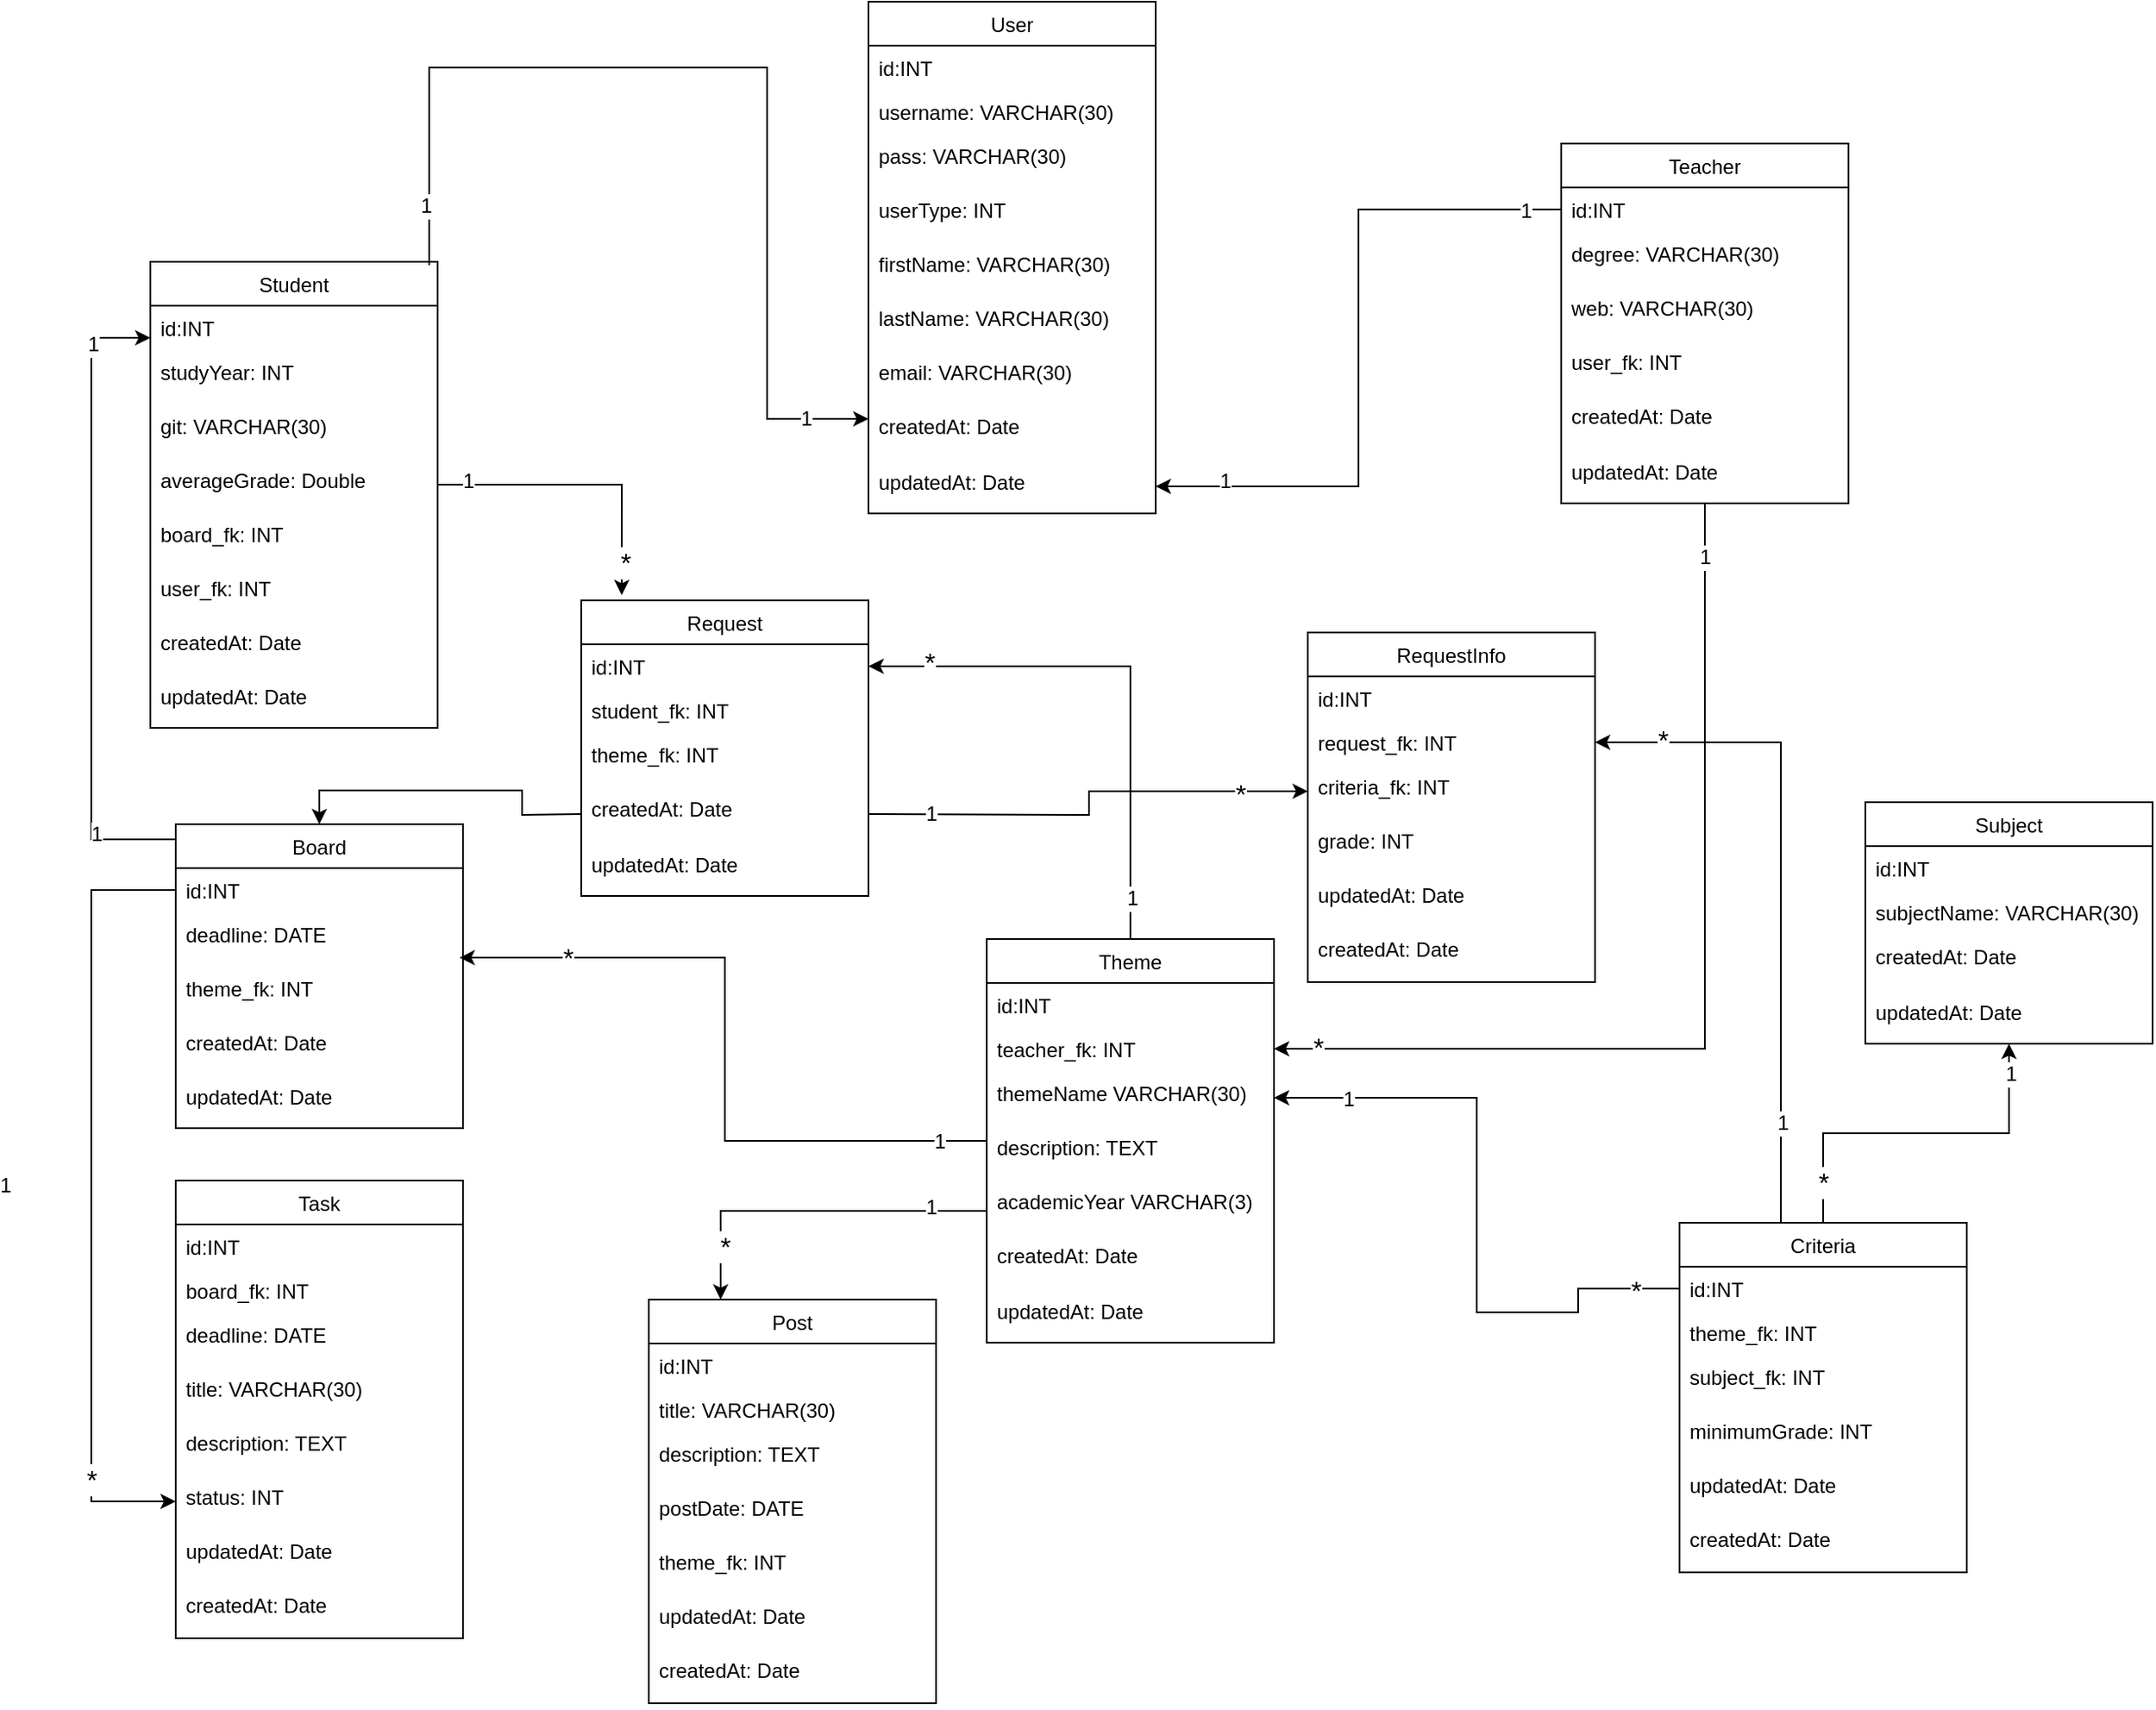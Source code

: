 <mxfile version="10.6.2" type="device"><diagram id="by2kmTSRnmnHN1Hp4D6a" name="Page-1"><mxGraphModel dx="2244" dy="747" grid="1" gridSize="10" guides="1" tooltips="1" connect="1" arrows="1" fold="1" page="1" pageScale="1" pageWidth="850" pageHeight="1100" math="0" shadow="0"><root><mxCell id="0"/><mxCell id="1" parent="0"/><mxCell id="zUO-S9Bj_YVoOjBB20c--1" value="User" style="swimlane;fontStyle=0;childLayout=stackLayout;horizontal=1;startSize=26;fillColor=none;horizontalStack=0;resizeParent=1;resizeParentMax=0;resizeLast=0;collapsible=1;marginBottom=0;" vertex="1" parent="1"><mxGeometry x="480" y="144" width="170" height="303" as="geometry"/></mxCell><mxCell id="zUO-S9Bj_YVoOjBB20c--2" value="id:INT" style="text;strokeColor=none;fillColor=none;align=left;verticalAlign=top;spacingLeft=4;spacingRight=4;overflow=hidden;rotatable=0;points=[[0,0.5],[1,0.5]];portConstraint=eastwest;" vertex="1" parent="zUO-S9Bj_YVoOjBB20c--1"><mxGeometry y="26" width="170" height="26" as="geometry"/></mxCell><mxCell id="zUO-S9Bj_YVoOjBB20c--3" value="username: VARCHAR(30)" style="text;strokeColor=none;fillColor=none;align=left;verticalAlign=top;spacingLeft=4;spacingRight=4;overflow=hidden;rotatable=0;points=[[0,0.5],[1,0.5]];portConstraint=eastwest;" vertex="1" parent="zUO-S9Bj_YVoOjBB20c--1"><mxGeometry y="52" width="170" height="26" as="geometry"/></mxCell><mxCell id="zUO-S9Bj_YVoOjBB20c--9" value="pass: VARCHAR(30)" style="text;strokeColor=none;fillColor=none;align=left;verticalAlign=top;spacingLeft=4;spacingRight=4;overflow=hidden;rotatable=0;points=[[0,0.5],[1,0.5]];portConstraint=eastwest;" vertex="1" parent="zUO-S9Bj_YVoOjBB20c--1"><mxGeometry y="78" width="170" height="32" as="geometry"/></mxCell><mxCell id="zUO-S9Bj_YVoOjBB20c--10" value="userType: INT" style="text;strokeColor=none;fillColor=none;align=left;verticalAlign=top;spacingLeft=4;spacingRight=4;overflow=hidden;rotatable=0;points=[[0,0.5],[1,0.5]];portConstraint=eastwest;" vertex="1" parent="zUO-S9Bj_YVoOjBB20c--1"><mxGeometry y="110" width="170" height="32" as="geometry"/></mxCell><mxCell id="zUO-S9Bj_YVoOjBB20c--11" value="firstName: VARCHAR(30)" style="text;strokeColor=none;fillColor=none;align=left;verticalAlign=top;spacingLeft=4;spacingRight=4;overflow=hidden;rotatable=0;points=[[0,0.5],[1,0.5]];portConstraint=eastwest;" vertex="1" parent="zUO-S9Bj_YVoOjBB20c--1"><mxGeometry y="142" width="170" height="32" as="geometry"/></mxCell><mxCell id="zUO-S9Bj_YVoOjBB20c--12" value="lastName: VARCHAR(30)" style="text;strokeColor=none;fillColor=none;align=left;verticalAlign=top;spacingLeft=4;spacingRight=4;overflow=hidden;rotatable=0;points=[[0,0.5],[1,0.5]];portConstraint=eastwest;" vertex="1" parent="zUO-S9Bj_YVoOjBB20c--1"><mxGeometry y="174" width="170" height="32" as="geometry"/></mxCell><mxCell id="zUO-S9Bj_YVoOjBB20c--13" value="email: VARCHAR(30)" style="text;strokeColor=none;fillColor=none;align=left;verticalAlign=top;spacingLeft=4;spacingRight=4;overflow=hidden;rotatable=0;points=[[0,0.5],[1,0.5]];portConstraint=eastwest;" vertex="1" parent="zUO-S9Bj_YVoOjBB20c--1"><mxGeometry y="206" width="170" height="32" as="geometry"/></mxCell><mxCell id="zUO-S9Bj_YVoOjBB20c--14" value="createdAt: Date" style="text;strokeColor=none;fillColor=none;align=left;verticalAlign=top;spacingLeft=4;spacingRight=4;overflow=hidden;rotatable=0;points=[[0,0.5],[1,0.5]];portConstraint=eastwest;" vertex="1" parent="zUO-S9Bj_YVoOjBB20c--1"><mxGeometry y="238" width="170" height="33" as="geometry"/></mxCell><mxCell id="zUO-S9Bj_YVoOjBB20c--4" value="updatedAt: Date" style="text;strokeColor=none;fillColor=none;align=left;verticalAlign=top;spacingLeft=4;spacingRight=4;overflow=hidden;rotatable=0;points=[[0,0.5],[1,0.5]];portConstraint=eastwest;" vertex="1" parent="zUO-S9Bj_YVoOjBB20c--1"><mxGeometry y="271" width="170" height="32" as="geometry"/></mxCell><mxCell id="zUO-S9Bj_YVoOjBB20c--27" style="edgeStyle=orthogonalEdgeStyle;rounded=0;orthogonalLoop=1;jettySize=auto;html=1;" edge="1" parent="1"><mxGeometry relative="1" as="geometry"><mxPoint x="220" y="300" as="sourcePoint"/><mxPoint x="480" y="391" as="targetPoint"/><Array as="points"><mxPoint x="220" y="183"/><mxPoint x="420" y="183"/><mxPoint x="420" y="391"/></Array></mxGeometry></mxCell><mxCell id="zUO-S9Bj_YVoOjBB20c--28" value="1" style="text;html=1;resizable=0;points=[];align=center;verticalAlign=middle;labelBackgroundColor=#ffffff;" vertex="1" connectable="0" parent="zUO-S9Bj_YVoOjBB20c--27"><mxGeometry x="-0.88" y="2" relative="1" as="geometry"><mxPoint as="offset"/></mxGeometry></mxCell><mxCell id="zUO-S9Bj_YVoOjBB20c--29" value="1" style="text;html=1;resizable=0;points=[];align=center;verticalAlign=middle;labelBackgroundColor=#ffffff;" vertex="1" connectable="0" parent="zUO-S9Bj_YVoOjBB20c--27"><mxGeometry x="0.871" relative="1" as="geometry"><mxPoint as="offset"/></mxGeometry></mxCell><mxCell id="zUO-S9Bj_YVoOjBB20c--17" value="Student" style="swimlane;fontStyle=0;childLayout=stackLayout;horizontal=1;startSize=26;fillColor=none;horizontalStack=0;resizeParent=1;resizeParentMax=0;resizeLast=0;collapsible=1;marginBottom=0;" vertex="1" parent="1"><mxGeometry x="55" y="298" width="170" height="276" as="geometry"/></mxCell><mxCell id="zUO-S9Bj_YVoOjBB20c--18" value="id:INT" style="text;strokeColor=none;fillColor=none;align=left;verticalAlign=top;spacingLeft=4;spacingRight=4;overflow=hidden;rotatable=0;points=[[0,0.5],[1,0.5]];portConstraint=eastwest;" vertex="1" parent="zUO-S9Bj_YVoOjBB20c--17"><mxGeometry y="26" width="170" height="26" as="geometry"/></mxCell><mxCell id="zUO-S9Bj_YVoOjBB20c--21" value="studyYear: INT" style="text;strokeColor=none;fillColor=none;align=left;verticalAlign=top;spacingLeft=4;spacingRight=4;overflow=hidden;rotatable=0;points=[[0,0.5],[1,0.5]];portConstraint=eastwest;" vertex="1" parent="zUO-S9Bj_YVoOjBB20c--17"><mxGeometry y="52" width="170" height="32" as="geometry"/></mxCell><mxCell id="zUO-S9Bj_YVoOjBB20c--22" value="git: VARCHAR(30)" style="text;strokeColor=none;fillColor=none;align=left;verticalAlign=top;spacingLeft=4;spacingRight=4;overflow=hidden;rotatable=0;points=[[0,0.5],[1,0.5]];portConstraint=eastwest;" vertex="1" parent="zUO-S9Bj_YVoOjBB20c--17"><mxGeometry y="84" width="170" height="32" as="geometry"/></mxCell><mxCell id="zUO-S9Bj_YVoOjBB20c--23" value="averageGrade: Double" style="text;strokeColor=none;fillColor=none;align=left;verticalAlign=top;spacingLeft=4;spacingRight=4;overflow=hidden;rotatable=0;points=[[0,0.5],[1,0.5]];portConstraint=eastwest;" vertex="1" parent="zUO-S9Bj_YVoOjBB20c--17"><mxGeometry y="116" width="170" height="32" as="geometry"/></mxCell><mxCell id="zUO-S9Bj_YVoOjBB20c--25" value="board_fk: INT" style="text;strokeColor=none;fillColor=none;align=left;verticalAlign=top;spacingLeft=4;spacingRight=4;overflow=hidden;rotatable=0;points=[[0,0.5],[1,0.5]];portConstraint=eastwest;" vertex="1" parent="zUO-S9Bj_YVoOjBB20c--17"><mxGeometry y="148" width="170" height="32" as="geometry"/></mxCell><mxCell id="zUO-S9Bj_YVoOjBB20c--166" value="user_fk: INT" style="text;strokeColor=none;fillColor=none;align=left;verticalAlign=top;spacingLeft=4;spacingRight=4;overflow=hidden;rotatable=0;points=[[0,0.5],[1,0.5]];portConstraint=eastwest;" vertex="1" parent="zUO-S9Bj_YVoOjBB20c--17"><mxGeometry y="180" width="170" height="32" as="geometry"/></mxCell><mxCell id="zUO-S9Bj_YVoOjBB20c--186" value="createdAt: Date" style="text;strokeColor=none;fillColor=none;align=left;verticalAlign=top;spacingLeft=4;spacingRight=4;overflow=hidden;rotatable=0;points=[[0,0.5],[1,0.5]];portConstraint=eastwest;" vertex="1" parent="zUO-S9Bj_YVoOjBB20c--17"><mxGeometry y="212" width="170" height="32" as="geometry"/></mxCell><mxCell id="zUO-S9Bj_YVoOjBB20c--187" value="updatedAt: Date" style="text;strokeColor=none;fillColor=none;align=left;verticalAlign=top;spacingLeft=4;spacingRight=4;overflow=hidden;rotatable=0;points=[[0,0.5],[1,0.5]];portConstraint=eastwest;" vertex="1" parent="zUO-S9Bj_YVoOjBB20c--17"><mxGeometry y="244" width="170" height="32" as="geometry"/></mxCell><mxCell id="zUO-S9Bj_YVoOjBB20c--52" style="edgeStyle=orthogonalEdgeStyle;rounded=0;orthogonalLoop=1;jettySize=auto;html=1;" edge="1" parent="1" source="zUO-S9Bj_YVoOjBB20c--30" target="zUO-S9Bj_YVoOjBB20c--42"><mxGeometry relative="1" as="geometry"/></mxCell><mxCell id="zUO-S9Bj_YVoOjBB20c--53" value="&lt;font style=&quot;font-size: 16px&quot;&gt;*&lt;/font&gt;" style="text;html=1;resizable=0;points=[];align=center;verticalAlign=middle;labelBackgroundColor=#ffffff;" vertex="1" connectable="0" parent="zUO-S9Bj_YVoOjBB20c--52"><mxGeometry x="0.912" y="-1" relative="1" as="geometry"><mxPoint as="offset"/></mxGeometry></mxCell><mxCell id="zUO-S9Bj_YVoOjBB20c--54" value="1" style="text;html=1;resizable=0;points=[];align=center;verticalAlign=middle;labelBackgroundColor=#ffffff;" vertex="1" connectable="0" parent="zUO-S9Bj_YVoOjBB20c--52"><mxGeometry x="-0.89" relative="1" as="geometry"><mxPoint as="offset"/></mxGeometry></mxCell><mxCell id="zUO-S9Bj_YVoOjBB20c--30" value="Teacher" style="swimlane;fontStyle=0;childLayout=stackLayout;horizontal=1;startSize=26;fillColor=none;horizontalStack=0;resizeParent=1;resizeParentMax=0;resizeLast=0;collapsible=1;marginBottom=0;" vertex="1" parent="1"><mxGeometry x="890" y="228" width="170" height="213" as="geometry"/></mxCell><mxCell id="zUO-S9Bj_YVoOjBB20c--31" value="id:INT" style="text;strokeColor=none;fillColor=none;align=left;verticalAlign=top;spacingLeft=4;spacingRight=4;overflow=hidden;rotatable=0;points=[[0,0.5],[1,0.5]];portConstraint=eastwest;" vertex="1" parent="zUO-S9Bj_YVoOjBB20c--30"><mxGeometry y="26" width="170" height="26" as="geometry"/></mxCell><mxCell id="zUO-S9Bj_YVoOjBB20c--33" value="degree: VARCHAR(30)" style="text;strokeColor=none;fillColor=none;align=left;verticalAlign=top;spacingLeft=4;spacingRight=4;overflow=hidden;rotatable=0;points=[[0,0.5],[1,0.5]];portConstraint=eastwest;" vertex="1" parent="zUO-S9Bj_YVoOjBB20c--30"><mxGeometry y="52" width="170" height="32" as="geometry"/></mxCell><mxCell id="zUO-S9Bj_YVoOjBB20c--34" value="web: VARCHAR(30)" style="text;strokeColor=none;fillColor=none;align=left;verticalAlign=top;spacingLeft=4;spacingRight=4;overflow=hidden;rotatable=0;points=[[0,0.5],[1,0.5]];portConstraint=eastwest;" vertex="1" parent="zUO-S9Bj_YVoOjBB20c--30"><mxGeometry y="84" width="170" height="32" as="geometry"/></mxCell><mxCell id="zUO-S9Bj_YVoOjBB20c--36" value="user_fk: INT" style="text;strokeColor=none;fillColor=none;align=left;verticalAlign=top;spacingLeft=4;spacingRight=4;overflow=hidden;rotatable=0;points=[[0,0.5],[1,0.5]];portConstraint=eastwest;" vertex="1" parent="zUO-S9Bj_YVoOjBB20c--30"><mxGeometry y="116" width="170" height="32" as="geometry"/></mxCell><mxCell id="zUO-S9Bj_YVoOjBB20c--195" value="createdAt: Date" style="text;strokeColor=none;fillColor=none;align=left;verticalAlign=top;spacingLeft=4;spacingRight=4;overflow=hidden;rotatable=0;points=[[0,0.5],[1,0.5]];portConstraint=eastwest;" vertex="1" parent="zUO-S9Bj_YVoOjBB20c--30"><mxGeometry y="148" width="170" height="33" as="geometry"/></mxCell><mxCell id="zUO-S9Bj_YVoOjBB20c--196" value="updatedAt: Date" style="text;strokeColor=none;fillColor=none;align=left;verticalAlign=top;spacingLeft=4;spacingRight=4;overflow=hidden;rotatable=0;points=[[0,0.5],[1,0.5]];portConstraint=eastwest;" vertex="1" parent="zUO-S9Bj_YVoOjBB20c--30"><mxGeometry y="181" width="170" height="32" as="geometry"/></mxCell><mxCell id="zUO-S9Bj_YVoOjBB20c--37" style="edgeStyle=orthogonalEdgeStyle;rounded=0;orthogonalLoop=1;jettySize=auto;html=1;" edge="1" parent="1" source="zUO-S9Bj_YVoOjBB20c--31" target="zUO-S9Bj_YVoOjBB20c--4"><mxGeometry relative="1" as="geometry"/></mxCell><mxCell id="zUO-S9Bj_YVoOjBB20c--38" value="1" style="text;html=1;resizable=0;points=[];align=center;verticalAlign=middle;labelBackgroundColor=#ffffff;" vertex="1" connectable="0" parent="zUO-S9Bj_YVoOjBB20c--37"><mxGeometry x="-0.896" y="1" relative="1" as="geometry"><mxPoint as="offset"/></mxGeometry></mxCell><mxCell id="zUO-S9Bj_YVoOjBB20c--39" value="1" style="text;html=1;resizable=0;points=[];align=center;verticalAlign=middle;labelBackgroundColor=#ffffff;" vertex="1" connectable="0" parent="zUO-S9Bj_YVoOjBB20c--37"><mxGeometry x="0.8" y="-3" relative="1" as="geometry"><mxPoint as="offset"/></mxGeometry></mxCell><mxCell id="zUO-S9Bj_YVoOjBB20c--61" style="edgeStyle=orthogonalEdgeStyle;rounded=0;orthogonalLoop=1;jettySize=auto;html=1;entryX=0.988;entryY=-0.156;entryDx=0;entryDy=0;entryPerimeter=0;" edge="1" parent="1" source="zUO-S9Bj_YVoOjBB20c--40" target="zUO-S9Bj_YVoOjBB20c--170"><mxGeometry relative="1" as="geometry"><mxPoint x="126" y="779" as="targetPoint"/></mxGeometry></mxCell><mxCell id="zUO-S9Bj_YVoOjBB20c--62" value="1" style="text;html=1;resizable=0;points=[];align=center;verticalAlign=middle;labelBackgroundColor=#ffffff;" vertex="1" connectable="0" parent="zUO-S9Bj_YVoOjBB20c--61"><mxGeometry x="-0.864" relative="1" as="geometry"><mxPoint as="offset"/></mxGeometry></mxCell><mxCell id="zUO-S9Bj_YVoOjBB20c--65" value="&lt;font style=&quot;font-size: 16px&quot;&gt;*&lt;/font&gt;" style="text;html=1;resizable=0;points=[];align=center;verticalAlign=middle;labelBackgroundColor=#ffffff;" vertex="1" connectable="0" parent="zUO-S9Bj_YVoOjBB20c--61"><mxGeometry x="0.699" relative="1" as="geometry"><mxPoint as="offset"/></mxGeometry></mxCell><mxCell id="zUO-S9Bj_YVoOjBB20c--145" style="edgeStyle=orthogonalEdgeStyle;rounded=0;orthogonalLoop=1;jettySize=auto;html=1;entryX=1;entryY=0.5;entryDx=0;entryDy=0;" edge="1" parent="1" source="zUO-S9Bj_YVoOjBB20c--40" target="zUO-S9Bj_YVoOjBB20c--141"><mxGeometry relative="1" as="geometry"/></mxCell><mxCell id="zUO-S9Bj_YVoOjBB20c--146" value="1" style="text;html=1;resizable=0;points=[];align=center;verticalAlign=middle;labelBackgroundColor=#ffffff;" vertex="1" connectable="0" parent="zUO-S9Bj_YVoOjBB20c--145"><mxGeometry x="-0.848" y="-1" relative="1" as="geometry"><mxPoint as="offset"/></mxGeometry></mxCell><mxCell id="zUO-S9Bj_YVoOjBB20c--147" value="&lt;font style=&quot;font-size: 16px&quot;&gt;*&lt;/font&gt;" style="text;html=1;resizable=0;points=[];align=center;verticalAlign=middle;labelBackgroundColor=#ffffff;" vertex="1" connectable="0" parent="zUO-S9Bj_YVoOjBB20c--145"><mxGeometry x="0.772" y="-3" relative="1" as="geometry"><mxPoint as="offset"/></mxGeometry></mxCell><mxCell id="zUO-S9Bj_YVoOjBB20c--40" value="Theme" style="swimlane;fontStyle=0;childLayout=stackLayout;horizontal=1;startSize=26;fillColor=none;horizontalStack=0;resizeParent=1;resizeParentMax=0;resizeLast=0;collapsible=1;marginBottom=0;" vertex="1" parent="1"><mxGeometry x="550" y="699" width="170" height="239" as="geometry"/></mxCell><mxCell id="zUO-S9Bj_YVoOjBB20c--41" value="id:INT" style="text;strokeColor=none;fillColor=none;align=left;verticalAlign=top;spacingLeft=4;spacingRight=4;overflow=hidden;rotatable=0;points=[[0,0.5],[1,0.5]];portConstraint=eastwest;" vertex="1" parent="zUO-S9Bj_YVoOjBB20c--40"><mxGeometry y="26" width="170" height="26" as="geometry"/></mxCell><mxCell id="zUO-S9Bj_YVoOjBB20c--42" value="teacher_fk: INT" style="text;strokeColor=none;fillColor=none;align=left;verticalAlign=top;spacingLeft=4;spacingRight=4;overflow=hidden;rotatable=0;points=[[0,0.5],[1,0.5]];portConstraint=eastwest;" vertex="1" parent="zUO-S9Bj_YVoOjBB20c--40"><mxGeometry y="52" width="170" height="26" as="geometry"/></mxCell><mxCell id="zUO-S9Bj_YVoOjBB20c--43" value="themeName VARCHAR(30)" style="text;strokeColor=none;fillColor=none;align=left;verticalAlign=top;spacingLeft=4;spacingRight=4;overflow=hidden;rotatable=0;points=[[0,0.5],[1,0.5]];portConstraint=eastwest;" vertex="1" parent="zUO-S9Bj_YVoOjBB20c--40"><mxGeometry y="78" width="170" height="32" as="geometry"/></mxCell><mxCell id="zUO-S9Bj_YVoOjBB20c--44" value="description: TEXT" style="text;strokeColor=none;fillColor=none;align=left;verticalAlign=top;spacingLeft=4;spacingRight=4;overflow=hidden;rotatable=0;points=[[0,0.5],[1,0.5]];portConstraint=eastwest;" vertex="1" parent="zUO-S9Bj_YVoOjBB20c--40"><mxGeometry y="110" width="170" height="32" as="geometry"/></mxCell><mxCell id="zUO-S9Bj_YVoOjBB20c--45" value="academicYear VARCHAR(3)" style="text;strokeColor=none;fillColor=none;align=left;verticalAlign=top;spacingLeft=4;spacingRight=4;overflow=hidden;rotatable=0;points=[[0,0.5],[1,0.5]];portConstraint=eastwest;" vertex="1" parent="zUO-S9Bj_YVoOjBB20c--40"><mxGeometry y="142" width="170" height="32" as="geometry"/></mxCell><mxCell id="zUO-S9Bj_YVoOjBB20c--199" value="createdAt: Date" style="text;strokeColor=none;fillColor=none;align=left;verticalAlign=top;spacingLeft=4;spacingRight=4;overflow=hidden;rotatable=0;points=[[0,0.5],[1,0.5]];portConstraint=eastwest;" vertex="1" parent="zUO-S9Bj_YVoOjBB20c--40"><mxGeometry y="174" width="170" height="33" as="geometry"/></mxCell><mxCell id="zUO-S9Bj_YVoOjBB20c--200" value="updatedAt: Date" style="text;strokeColor=none;fillColor=none;align=left;verticalAlign=top;spacingLeft=4;spacingRight=4;overflow=hidden;rotatable=0;points=[[0,0.5],[1,0.5]];portConstraint=eastwest;" vertex="1" parent="zUO-S9Bj_YVoOjBB20c--40"><mxGeometry y="207" width="170" height="32" as="geometry"/></mxCell><mxCell id="zUO-S9Bj_YVoOjBB20c--66" style="edgeStyle=orthogonalEdgeStyle;rounded=0;orthogonalLoop=1;jettySize=auto;html=1;" edge="1" parent="1" source="zUO-S9Bj_YVoOjBB20c--55" target="zUO-S9Bj_YVoOjBB20c--17"><mxGeometry relative="1" as="geometry"><Array as="points"><mxPoint x="20" y="640"/><mxPoint x="20" y="343"/></Array></mxGeometry></mxCell><mxCell id="zUO-S9Bj_YVoOjBB20c--67" value="1" style="text;html=1;resizable=0;points=[];align=center;verticalAlign=middle;labelBackgroundColor=#ffffff;" vertex="1" connectable="0" parent="zUO-S9Bj_YVoOjBB20c--66"><mxGeometry x="0.798" y="-1" relative="1" as="geometry"><mxPoint as="offset"/></mxGeometry></mxCell><mxCell id="zUO-S9Bj_YVoOjBB20c--68" value="1" style="text;html=1;resizable=0;points=[];align=center;verticalAlign=middle;labelBackgroundColor=#ffffff;" vertex="1" connectable="0" parent="zUO-S9Bj_YVoOjBB20c--66"><mxGeometry x="-0.755" y="-3" relative="1" as="geometry"><mxPoint as="offset"/></mxGeometry></mxCell><mxCell id="zUO-S9Bj_YVoOjBB20c--55" value="Board" style="swimlane;fontStyle=0;childLayout=stackLayout;horizontal=1;startSize=26;fillColor=none;horizontalStack=0;resizeParent=1;resizeParentMax=0;resizeLast=0;collapsible=1;marginBottom=0;" vertex="1" parent="1"><mxGeometry x="70" y="631" width="170" height="180" as="geometry"/></mxCell><mxCell id="zUO-S9Bj_YVoOjBB20c--56" value="id:INT" style="text;strokeColor=none;fillColor=none;align=left;verticalAlign=top;spacingLeft=4;spacingRight=4;overflow=hidden;rotatable=0;points=[[0,0.5],[1,0.5]];portConstraint=eastwest;" vertex="1" parent="zUO-S9Bj_YVoOjBB20c--55"><mxGeometry y="26" width="170" height="26" as="geometry"/></mxCell><mxCell id="zUO-S9Bj_YVoOjBB20c--58" value="deadline: DATE" style="text;strokeColor=none;fillColor=none;align=left;verticalAlign=top;spacingLeft=4;spacingRight=4;overflow=hidden;rotatable=0;points=[[0,0.5],[1,0.5]];portConstraint=eastwest;" vertex="1" parent="zUO-S9Bj_YVoOjBB20c--55"><mxGeometry y="52" width="170" height="32" as="geometry"/></mxCell><mxCell id="zUO-S9Bj_YVoOjBB20c--170" value="theme_fk: INT" style="text;strokeColor=none;fillColor=none;align=left;verticalAlign=top;spacingLeft=4;spacingRight=4;overflow=hidden;rotatable=0;points=[[0,0.5],[1,0.5]];portConstraint=eastwest;" vertex="1" parent="zUO-S9Bj_YVoOjBB20c--55"><mxGeometry y="84" width="170" height="32" as="geometry"/></mxCell><mxCell id="zUO-S9Bj_YVoOjBB20c--190" value="createdAt: Date" style="text;strokeColor=none;fillColor=none;align=left;verticalAlign=top;spacingLeft=4;spacingRight=4;overflow=hidden;rotatable=0;points=[[0,0.5],[1,0.5]];portConstraint=eastwest;" vertex="1" parent="zUO-S9Bj_YVoOjBB20c--55"><mxGeometry y="116" width="170" height="32" as="geometry"/></mxCell><mxCell id="zUO-S9Bj_YVoOjBB20c--191" value="updatedAt: Date" style="text;strokeColor=none;fillColor=none;align=left;verticalAlign=top;spacingLeft=4;spacingRight=4;overflow=hidden;rotatable=0;points=[[0,0.5],[1,0.5]];portConstraint=eastwest;" vertex="1" parent="zUO-S9Bj_YVoOjBB20c--55"><mxGeometry y="148" width="170" height="32" as="geometry"/></mxCell><mxCell id="zUO-S9Bj_YVoOjBB20c--94" value="Task" style="swimlane;fontStyle=0;childLayout=stackLayout;horizontal=1;startSize=26;fillColor=none;horizontalStack=0;resizeParent=1;resizeParentMax=0;resizeLast=0;collapsible=1;marginBottom=0;" vertex="1" parent="1"><mxGeometry x="70" y="842" width="170" height="271" as="geometry"/></mxCell><mxCell id="zUO-S9Bj_YVoOjBB20c--95" value="id:INT" style="text;strokeColor=none;fillColor=none;align=left;verticalAlign=top;spacingLeft=4;spacingRight=4;overflow=hidden;rotatable=0;points=[[0,0.5],[1,0.5]];portConstraint=eastwest;" vertex="1" parent="zUO-S9Bj_YVoOjBB20c--94"><mxGeometry y="26" width="170" height="26" as="geometry"/></mxCell><mxCell id="zUO-S9Bj_YVoOjBB20c--96" value="board_fk: INT" style="text;strokeColor=none;fillColor=none;align=left;verticalAlign=top;spacingLeft=4;spacingRight=4;overflow=hidden;rotatable=0;points=[[0,0.5],[1,0.5]];portConstraint=eastwest;" vertex="1" parent="zUO-S9Bj_YVoOjBB20c--94"><mxGeometry y="52" width="170" height="26" as="geometry"/></mxCell><mxCell id="zUO-S9Bj_YVoOjBB20c--97" value="deadline: DATE" style="text;strokeColor=none;fillColor=none;align=left;verticalAlign=top;spacingLeft=4;spacingRight=4;overflow=hidden;rotatable=0;points=[[0,0.5],[1,0.5]];portConstraint=eastwest;" vertex="1" parent="zUO-S9Bj_YVoOjBB20c--94"><mxGeometry y="78" width="170" height="32" as="geometry"/></mxCell><mxCell id="zUO-S9Bj_YVoOjBB20c--98" value="title: VARCHAR(30)" style="text;strokeColor=none;fillColor=none;align=left;verticalAlign=top;spacingLeft=4;spacingRight=4;overflow=hidden;rotatable=0;points=[[0,0.5],[1,0.5]];portConstraint=eastwest;" vertex="1" parent="zUO-S9Bj_YVoOjBB20c--94"><mxGeometry y="110" width="170" height="32" as="geometry"/></mxCell><mxCell id="zUO-S9Bj_YVoOjBB20c--99" value="description: TEXT" style="text;strokeColor=none;fillColor=none;align=left;verticalAlign=top;spacingLeft=4;spacingRight=4;overflow=hidden;rotatable=0;points=[[0,0.5],[1,0.5]];portConstraint=eastwest;" vertex="1" parent="zUO-S9Bj_YVoOjBB20c--94"><mxGeometry y="142" width="170" height="32" as="geometry"/></mxCell><mxCell id="zUO-S9Bj_YVoOjBB20c--101" value="status: INT" style="text;strokeColor=none;fillColor=none;align=left;verticalAlign=top;spacingLeft=4;spacingRight=4;overflow=hidden;rotatable=0;points=[[0,0.5],[1,0.5]];portConstraint=eastwest;" vertex="1" parent="zUO-S9Bj_YVoOjBB20c--94"><mxGeometry y="174" width="170" height="32" as="geometry"/></mxCell><mxCell id="zUO-S9Bj_YVoOjBB20c--202" value="updatedAt: Date" style="text;strokeColor=none;fillColor=none;align=left;verticalAlign=top;spacingLeft=4;spacingRight=4;overflow=hidden;rotatable=0;points=[[0,0.5],[1,0.5]];portConstraint=eastwest;" vertex="1" parent="zUO-S9Bj_YVoOjBB20c--94"><mxGeometry y="206" width="170" height="32" as="geometry"/></mxCell><mxCell id="zUO-S9Bj_YVoOjBB20c--201" value="createdAt: Date" style="text;strokeColor=none;fillColor=none;align=left;verticalAlign=top;spacingLeft=4;spacingRight=4;overflow=hidden;rotatable=0;points=[[0,0.5],[1,0.5]];portConstraint=eastwest;" vertex="1" parent="zUO-S9Bj_YVoOjBB20c--94"><mxGeometry y="238" width="170" height="33" as="geometry"/></mxCell><mxCell id="zUO-S9Bj_YVoOjBB20c--111" style="edgeStyle=orthogonalEdgeStyle;rounded=0;orthogonalLoop=1;jettySize=auto;html=1;" edge="1" parent="1" source="zUO-S9Bj_YVoOjBB20c--56" target="zUO-S9Bj_YVoOjBB20c--101"><mxGeometry relative="1" as="geometry"><Array as="points"><mxPoint x="20" y="670"/><mxPoint x="20" y="1032"/></Array></mxGeometry></mxCell><mxCell id="zUO-S9Bj_YVoOjBB20c--112" value="1" style="text;html=1;resizable=0;points=[];align=center;verticalAlign=middle;labelBackgroundColor=#ffffff;" vertex="1" connectable="0" parent="zUO-S9Bj_YVoOjBB20c--111"><mxGeometry x="-0.027" y="-51" relative="1" as="geometry"><mxPoint as="offset"/></mxGeometry></mxCell><mxCell id="zUO-S9Bj_YVoOjBB20c--113" value="&lt;font style=&quot;font-size: 16px&quot;&gt;*&lt;/font&gt;" style="text;html=1;resizable=0;points=[];align=center;verticalAlign=middle;labelBackgroundColor=#ffffff;" vertex="1" connectable="0" parent="zUO-S9Bj_YVoOjBB20c--111"><mxGeometry x="0.726" relative="1" as="geometry"><mxPoint as="offset"/></mxGeometry></mxCell><mxCell id="zUO-S9Bj_YVoOjBB20c--128" style="edgeStyle=orthogonalEdgeStyle;rounded=0;orthogonalLoop=1;jettySize=auto;html=1;" edge="1" parent="1" source="zUO-S9Bj_YVoOjBB20c--114" target="zUO-S9Bj_YVoOjBB20c--123"><mxGeometry relative="1" as="geometry"><mxPoint x="1150" y="788" as="targetPoint"/></mxGeometry></mxCell><mxCell id="zUO-S9Bj_YVoOjBB20c--129" value="1" style="text;html=1;resizable=0;points=[];align=center;verticalAlign=middle;labelBackgroundColor=#ffffff;" vertex="1" connectable="0" parent="zUO-S9Bj_YVoOjBB20c--128"><mxGeometry x="0.833" y="-1" relative="1" as="geometry"><mxPoint as="offset"/></mxGeometry></mxCell><mxCell id="zUO-S9Bj_YVoOjBB20c--130" value="&lt;font style=&quot;font-size: 16px&quot;&gt;*&lt;/font&gt;" style="text;html=1;resizable=0;points=[];align=center;verticalAlign=middle;labelBackgroundColor=#ffffff;" vertex="1" connectable="0" parent="zUO-S9Bj_YVoOjBB20c--128"><mxGeometry x="-0.774" relative="1" as="geometry"><mxPoint as="offset"/></mxGeometry></mxCell><mxCell id="zUO-S9Bj_YVoOjBB20c--136" style="edgeStyle=orthogonalEdgeStyle;rounded=0;orthogonalLoop=1;jettySize=auto;html=1;entryX=1;entryY=0.5;entryDx=0;entryDy=0;" edge="1" parent="1" source="zUO-S9Bj_YVoOjBB20c--114" target="zUO-S9Bj_YVoOjBB20c--133"><mxGeometry relative="1" as="geometry"><Array as="points"><mxPoint x="1020" y="583"/></Array></mxGeometry></mxCell><mxCell id="zUO-S9Bj_YVoOjBB20c--137" value="&lt;font style=&quot;font-size: 16px&quot;&gt;*&lt;/font&gt;" style="text;html=1;resizable=0;points=[];align=center;verticalAlign=middle;labelBackgroundColor=#ffffff;" vertex="1" connectable="0" parent="zUO-S9Bj_YVoOjBB20c--136"><mxGeometry x="0.797" y="-2" relative="1" as="geometry"><mxPoint as="offset"/></mxGeometry></mxCell><mxCell id="zUO-S9Bj_YVoOjBB20c--138" value="1" style="text;html=1;resizable=0;points=[];align=center;verticalAlign=middle;labelBackgroundColor=#ffffff;" vertex="1" connectable="0" parent="zUO-S9Bj_YVoOjBB20c--136"><mxGeometry x="-0.701" y="-1" relative="1" as="geometry"><mxPoint as="offset"/></mxGeometry></mxCell><mxCell id="zUO-S9Bj_YVoOjBB20c--114" value="Criteria" style="swimlane;fontStyle=0;childLayout=stackLayout;horizontal=1;startSize=26;fillColor=none;horizontalStack=0;resizeParent=1;resizeParentMax=0;resizeLast=0;collapsible=1;marginBottom=0;" vertex="1" parent="1"><mxGeometry x="960" y="867" width="170" height="207" as="geometry"/></mxCell><mxCell id="zUO-S9Bj_YVoOjBB20c--115" value="id:INT" style="text;strokeColor=none;fillColor=none;align=left;verticalAlign=top;spacingLeft=4;spacingRight=4;overflow=hidden;rotatable=0;points=[[0,0.5],[1,0.5]];portConstraint=eastwest;" vertex="1" parent="zUO-S9Bj_YVoOjBB20c--114"><mxGeometry y="26" width="170" height="26" as="geometry"/></mxCell><mxCell id="zUO-S9Bj_YVoOjBB20c--116" value="theme_fk: INT" style="text;strokeColor=none;fillColor=none;align=left;verticalAlign=top;spacingLeft=4;spacingRight=4;overflow=hidden;rotatable=0;points=[[0,0.5],[1,0.5]];portConstraint=eastwest;" vertex="1" parent="zUO-S9Bj_YVoOjBB20c--114"><mxGeometry y="52" width="170" height="26" as="geometry"/></mxCell><mxCell id="zUO-S9Bj_YVoOjBB20c--117" value="subject_fk: INT" style="text;strokeColor=none;fillColor=none;align=left;verticalAlign=top;spacingLeft=4;spacingRight=4;overflow=hidden;rotatable=0;points=[[0,0.5],[1,0.5]];portConstraint=eastwest;" vertex="1" parent="zUO-S9Bj_YVoOjBB20c--114"><mxGeometry y="78" width="170" height="32" as="geometry"/></mxCell><mxCell id="zUO-S9Bj_YVoOjBB20c--178" value="minimumGrade: INT" style="text;strokeColor=none;fillColor=none;align=left;verticalAlign=top;spacingLeft=4;spacingRight=4;overflow=hidden;rotatable=0;points=[[0,0.5],[1,0.5]];portConstraint=eastwest;" vertex="1" parent="zUO-S9Bj_YVoOjBB20c--114"><mxGeometry y="110" width="170" height="32" as="geometry"/></mxCell><mxCell id="zUO-S9Bj_YVoOjBB20c--204" value="updatedAt: Date" style="text;strokeColor=none;fillColor=none;align=left;verticalAlign=top;spacingLeft=4;spacingRight=4;overflow=hidden;rotatable=0;points=[[0,0.5],[1,0.5]];portConstraint=eastwest;" vertex="1" parent="zUO-S9Bj_YVoOjBB20c--114"><mxGeometry y="142" width="170" height="32" as="geometry"/></mxCell><mxCell id="zUO-S9Bj_YVoOjBB20c--203" value="createdAt: Date" style="text;strokeColor=none;fillColor=none;align=left;verticalAlign=top;spacingLeft=4;spacingRight=4;overflow=hidden;rotatable=0;points=[[0,0.5],[1,0.5]];portConstraint=eastwest;" vertex="1" parent="zUO-S9Bj_YVoOjBB20c--114"><mxGeometry y="174" width="170" height="33" as="geometry"/></mxCell><mxCell id="zUO-S9Bj_YVoOjBB20c--120" style="edgeStyle=orthogonalEdgeStyle;rounded=0;orthogonalLoop=1;jettySize=auto;html=1;" edge="1" parent="1" source="zUO-S9Bj_YVoOjBB20c--114" target="zUO-S9Bj_YVoOjBB20c--43"><mxGeometry relative="1" as="geometry"><Array as="points"><mxPoint x="900" y="906"/><mxPoint x="900" y="920"/><mxPoint x="840" y="920"/><mxPoint x="840" y="793"/></Array></mxGeometry></mxCell><mxCell id="zUO-S9Bj_YVoOjBB20c--121" value="&lt;font style=&quot;font-size: 16px&quot;&gt;*&lt;/font&gt;" style="text;html=1;resizable=0;points=[];align=center;verticalAlign=middle;labelBackgroundColor=#ffffff;" vertex="1" connectable="0" parent="zUO-S9Bj_YVoOjBB20c--120"><mxGeometry x="-0.864" y="1" relative="1" as="geometry"><mxPoint as="offset"/></mxGeometry></mxCell><mxCell id="zUO-S9Bj_YVoOjBB20c--122" value="1" style="text;html=1;resizable=0;points=[];align=center;verticalAlign=middle;labelBackgroundColor=#ffffff;" vertex="1" connectable="0" parent="zUO-S9Bj_YVoOjBB20c--120"><mxGeometry x="0.768" y="1" relative="1" as="geometry"><mxPoint as="offset"/></mxGeometry></mxCell><mxCell id="zUO-S9Bj_YVoOjBB20c--123" value="Subject" style="swimlane;fontStyle=0;childLayout=stackLayout;horizontal=1;startSize=26;fillColor=none;horizontalStack=0;resizeParent=1;resizeParentMax=0;resizeLast=0;collapsible=1;marginBottom=0;" vertex="1" parent="1"><mxGeometry x="1070" y="618" width="170" height="143" as="geometry"/></mxCell><mxCell id="zUO-S9Bj_YVoOjBB20c--124" value="id:INT" style="text;strokeColor=none;fillColor=none;align=left;verticalAlign=top;spacingLeft=4;spacingRight=4;overflow=hidden;rotatable=0;points=[[0,0.5],[1,0.5]];portConstraint=eastwest;" vertex="1" parent="zUO-S9Bj_YVoOjBB20c--123"><mxGeometry y="26" width="170" height="26" as="geometry"/></mxCell><mxCell id="zUO-S9Bj_YVoOjBB20c--182" value="subjectName: VARCHAR(30)" style="text;strokeColor=none;fillColor=none;align=left;verticalAlign=top;spacingLeft=4;spacingRight=4;overflow=hidden;rotatable=0;points=[[0,0.5],[1,0.5]];portConstraint=eastwest;" vertex="1" parent="zUO-S9Bj_YVoOjBB20c--123"><mxGeometry y="52" width="170" height="26" as="geometry"/></mxCell><mxCell id="zUO-S9Bj_YVoOjBB20c--197" value="createdAt: Date" style="text;strokeColor=none;fillColor=none;align=left;verticalAlign=top;spacingLeft=4;spacingRight=4;overflow=hidden;rotatable=0;points=[[0,0.5],[1,0.5]];portConstraint=eastwest;" vertex="1" parent="zUO-S9Bj_YVoOjBB20c--123"><mxGeometry y="78" width="170" height="33" as="geometry"/></mxCell><mxCell id="zUO-S9Bj_YVoOjBB20c--198" value="updatedAt: Date" style="text;strokeColor=none;fillColor=none;align=left;verticalAlign=top;spacingLeft=4;spacingRight=4;overflow=hidden;rotatable=0;points=[[0,0.5],[1,0.5]];portConstraint=eastwest;" vertex="1" parent="zUO-S9Bj_YVoOjBB20c--123"><mxGeometry y="111" width="170" height="32" as="geometry"/></mxCell><mxCell id="zUO-S9Bj_YVoOjBB20c--131" value="RequestInfo" style="swimlane;fontStyle=0;childLayout=stackLayout;horizontal=1;startSize=26;fillColor=none;horizontalStack=0;resizeParent=1;resizeParentMax=0;resizeLast=0;collapsible=1;marginBottom=0;" vertex="1" parent="1"><mxGeometry x="740" y="517.5" width="170" height="207" as="geometry"/></mxCell><mxCell id="zUO-S9Bj_YVoOjBB20c--132" value="id:INT" style="text;strokeColor=none;fillColor=none;align=left;verticalAlign=top;spacingLeft=4;spacingRight=4;overflow=hidden;rotatable=0;points=[[0,0.5],[1,0.5]];portConstraint=eastwest;" vertex="1" parent="zUO-S9Bj_YVoOjBB20c--131"><mxGeometry y="26" width="170" height="26" as="geometry"/></mxCell><mxCell id="zUO-S9Bj_YVoOjBB20c--133" value="request_fk: INT" style="text;strokeColor=none;fillColor=none;align=left;verticalAlign=top;spacingLeft=4;spacingRight=4;overflow=hidden;rotatable=0;points=[[0,0.5],[1,0.5]];portConstraint=eastwest;" vertex="1" parent="zUO-S9Bj_YVoOjBB20c--131"><mxGeometry y="52" width="170" height="26" as="geometry"/></mxCell><mxCell id="zUO-S9Bj_YVoOjBB20c--134" value="criteria_fk: INT" style="text;strokeColor=none;fillColor=none;align=left;verticalAlign=top;spacingLeft=4;spacingRight=4;overflow=hidden;rotatable=0;points=[[0,0.5],[1,0.5]];portConstraint=eastwest;" vertex="1" parent="zUO-S9Bj_YVoOjBB20c--131"><mxGeometry y="78" width="170" height="32" as="geometry"/></mxCell><mxCell id="zUO-S9Bj_YVoOjBB20c--135" value="grade: INT" style="text;strokeColor=none;fillColor=none;align=left;verticalAlign=top;spacingLeft=4;spacingRight=4;overflow=hidden;rotatable=0;points=[[0,0.5],[1,0.5]];portConstraint=eastwest;" vertex="1" parent="zUO-S9Bj_YVoOjBB20c--131"><mxGeometry y="110" width="170" height="32" as="geometry"/></mxCell><mxCell id="zUO-S9Bj_YVoOjBB20c--206" value="updatedAt: Date" style="text;strokeColor=none;fillColor=none;align=left;verticalAlign=top;spacingLeft=4;spacingRight=4;overflow=hidden;rotatable=0;points=[[0,0.5],[1,0.5]];portConstraint=eastwest;" vertex="1" parent="zUO-S9Bj_YVoOjBB20c--131"><mxGeometry y="142" width="170" height="32" as="geometry"/></mxCell><mxCell id="zUO-S9Bj_YVoOjBB20c--205" value="createdAt: Date" style="text;strokeColor=none;fillColor=none;align=left;verticalAlign=top;spacingLeft=4;spacingRight=4;overflow=hidden;rotatable=0;points=[[0,0.5],[1,0.5]];portConstraint=eastwest;" vertex="1" parent="zUO-S9Bj_YVoOjBB20c--131"><mxGeometry y="174" width="170" height="33" as="geometry"/></mxCell><mxCell id="zUO-S9Bj_YVoOjBB20c--140" value="Request" style="swimlane;fontStyle=0;childLayout=stackLayout;horizontal=1;startSize=26;fillColor=none;horizontalStack=0;resizeParent=1;resizeParentMax=0;resizeLast=0;collapsible=1;marginBottom=0;" vertex="1" parent="1"><mxGeometry x="310" y="498.5" width="170" height="175" as="geometry"/></mxCell><mxCell id="zUO-S9Bj_YVoOjBB20c--141" value="id:INT" style="text;strokeColor=none;fillColor=none;align=left;verticalAlign=top;spacingLeft=4;spacingRight=4;overflow=hidden;rotatable=0;points=[[0,0.5],[1,0.5]];portConstraint=eastwest;" vertex="1" parent="zUO-S9Bj_YVoOjBB20c--140"><mxGeometry y="26" width="170" height="26" as="geometry"/></mxCell><mxCell id="zUO-S9Bj_YVoOjBB20c--142" value="student_fk: INT" style="text;strokeColor=none;fillColor=none;align=left;verticalAlign=top;spacingLeft=4;spacingRight=4;overflow=hidden;rotatable=0;points=[[0,0.5],[1,0.5]];portConstraint=eastwest;" vertex="1" parent="zUO-S9Bj_YVoOjBB20c--140"><mxGeometry y="52" width="170" height="26" as="geometry"/></mxCell><mxCell id="zUO-S9Bj_YVoOjBB20c--143" value="theme_fk: INT" style="text;strokeColor=none;fillColor=none;align=left;verticalAlign=top;spacingLeft=4;spacingRight=4;overflow=hidden;rotatable=0;points=[[0,0.5],[1,0.5]];portConstraint=eastwest;" vertex="1" parent="zUO-S9Bj_YVoOjBB20c--140"><mxGeometry y="78" width="170" height="32" as="geometry"/></mxCell><mxCell id="zUO-S9Bj_YVoOjBB20c--207" value="createdAt: Date" style="text;strokeColor=none;fillColor=none;align=left;verticalAlign=top;spacingLeft=4;spacingRight=4;overflow=hidden;rotatable=0;points=[[0,0.5],[1,0.5]];portConstraint=eastwest;" vertex="1" parent="zUO-S9Bj_YVoOjBB20c--140"><mxGeometry y="110" width="170" height="33" as="geometry"/></mxCell><mxCell id="zUO-S9Bj_YVoOjBB20c--208" value="updatedAt: Date" style="text;strokeColor=none;fillColor=none;align=left;verticalAlign=top;spacingLeft=4;spacingRight=4;overflow=hidden;rotatable=0;points=[[0,0.5],[1,0.5]];portConstraint=eastwest;" vertex="1" parent="zUO-S9Bj_YVoOjBB20c--140"><mxGeometry y="143" width="170" height="32" as="geometry"/></mxCell><mxCell id="zUO-S9Bj_YVoOjBB20c--148" style="edgeStyle=orthogonalEdgeStyle;rounded=0;orthogonalLoop=1;jettySize=auto;html=1;entryX=0.141;entryY=-0.018;entryDx=0;entryDy=0;entryPerimeter=0;" edge="1" parent="1" source="zUO-S9Bj_YVoOjBB20c--23" target="zUO-S9Bj_YVoOjBB20c--140"><mxGeometry relative="1" as="geometry"/></mxCell><mxCell id="zUO-S9Bj_YVoOjBB20c--149" value="1" style="text;html=1;resizable=0;points=[];align=center;verticalAlign=middle;labelBackgroundColor=#ffffff;" vertex="1" connectable="0" parent="zUO-S9Bj_YVoOjBB20c--148"><mxGeometry x="-0.794" y="2" relative="1" as="geometry"><mxPoint as="offset"/></mxGeometry></mxCell><mxCell id="zUO-S9Bj_YVoOjBB20c--150" value="&lt;font style=&quot;font-size: 16px&quot;&gt;*&lt;/font&gt;" style="text;html=1;resizable=0;points=[];align=center;verticalAlign=middle;labelBackgroundColor=#ffffff;" vertex="1" connectable="0" parent="zUO-S9Bj_YVoOjBB20c--148"><mxGeometry x="0.771" y="2" relative="1" as="geometry"><mxPoint as="offset"/></mxGeometry></mxCell><mxCell id="zUO-S9Bj_YVoOjBB20c--151" style="edgeStyle=orthogonalEdgeStyle;rounded=0;orthogonalLoop=1;jettySize=auto;html=1;entryX=0;entryY=0.5;entryDx=0;entryDy=0;" edge="1" parent="1" target="zUO-S9Bj_YVoOjBB20c--134"><mxGeometry relative="1" as="geometry"><mxPoint x="480" y="625" as="sourcePoint"/></mxGeometry></mxCell><mxCell id="zUO-S9Bj_YVoOjBB20c--152" value="1" style="text;html=1;resizable=0;points=[];align=center;verticalAlign=middle;labelBackgroundColor=#ffffff;" vertex="1" connectable="0" parent="zUO-S9Bj_YVoOjBB20c--151"><mxGeometry x="-0.729" relative="1" as="geometry"><mxPoint as="offset"/></mxGeometry></mxCell><mxCell id="zUO-S9Bj_YVoOjBB20c--153" value="&lt;font style=&quot;font-size: 16px&quot;&gt;*&lt;/font&gt;" style="text;html=1;resizable=0;points=[];align=center;verticalAlign=middle;labelBackgroundColor=#ffffff;" vertex="1" connectable="0" parent="zUO-S9Bj_YVoOjBB20c--151"><mxGeometry x="0.707" y="-1" relative="1" as="geometry"><mxPoint as="offset"/></mxGeometry></mxCell><mxCell id="zUO-S9Bj_YVoOjBB20c--155" value="Post" style="swimlane;fontStyle=0;childLayout=stackLayout;horizontal=1;startSize=26;fillColor=none;horizontalStack=0;resizeParent=1;resizeParentMax=0;resizeLast=0;collapsible=1;marginBottom=0;" vertex="1" parent="1"><mxGeometry x="350" y="912.5" width="170" height="239" as="geometry"/></mxCell><mxCell id="zUO-S9Bj_YVoOjBB20c--156" value="id:INT" style="text;strokeColor=none;fillColor=none;align=left;verticalAlign=top;spacingLeft=4;spacingRight=4;overflow=hidden;rotatable=0;points=[[0,0.5],[1,0.5]];portConstraint=eastwest;" vertex="1" parent="zUO-S9Bj_YVoOjBB20c--155"><mxGeometry y="26" width="170" height="26" as="geometry"/></mxCell><mxCell id="zUO-S9Bj_YVoOjBB20c--157" value="title: VARCHAR(30)" style="text;strokeColor=none;fillColor=none;align=left;verticalAlign=top;spacingLeft=4;spacingRight=4;overflow=hidden;rotatable=0;points=[[0,0.5],[1,0.5]];portConstraint=eastwest;" vertex="1" parent="zUO-S9Bj_YVoOjBB20c--155"><mxGeometry y="52" width="170" height="26" as="geometry"/></mxCell><mxCell id="zUO-S9Bj_YVoOjBB20c--159" value="description: TEXT" style="text;strokeColor=none;fillColor=none;align=left;verticalAlign=top;spacingLeft=4;spacingRight=4;overflow=hidden;rotatable=0;points=[[0,0.5],[1,0.5]];portConstraint=eastwest;" vertex="1" parent="zUO-S9Bj_YVoOjBB20c--155"><mxGeometry y="78" width="170" height="32" as="geometry"/></mxCell><mxCell id="zUO-S9Bj_YVoOjBB20c--161" value="postDate: DATE" style="text;strokeColor=none;fillColor=none;align=left;verticalAlign=top;spacingLeft=4;spacingRight=4;overflow=hidden;rotatable=0;points=[[0,0.5],[1,0.5]];portConstraint=eastwest;" vertex="1" parent="zUO-S9Bj_YVoOjBB20c--155"><mxGeometry y="110" width="170" height="32" as="geometry"/></mxCell><mxCell id="zUO-S9Bj_YVoOjBB20c--160" value="theme_fk: INT" style="text;strokeColor=none;fillColor=none;align=left;verticalAlign=top;spacingLeft=4;spacingRight=4;overflow=hidden;rotatable=0;points=[[0,0.5],[1,0.5]];portConstraint=eastwest;" vertex="1" parent="zUO-S9Bj_YVoOjBB20c--155"><mxGeometry y="142" width="170" height="32" as="geometry"/></mxCell><mxCell id="zUO-S9Bj_YVoOjBB20c--225" value="updatedAt: Date" style="text;strokeColor=none;fillColor=none;align=left;verticalAlign=top;spacingLeft=4;spacingRight=4;overflow=hidden;rotatable=0;points=[[0,0.5],[1,0.5]];portConstraint=eastwest;" vertex="1" parent="zUO-S9Bj_YVoOjBB20c--155"><mxGeometry y="174" width="170" height="32" as="geometry"/></mxCell><mxCell id="zUO-S9Bj_YVoOjBB20c--224" value="createdAt: Date" style="text;strokeColor=none;fillColor=none;align=left;verticalAlign=top;spacingLeft=4;spacingRight=4;overflow=hidden;rotatable=0;points=[[0,0.5],[1,0.5]];portConstraint=eastwest;" vertex="1" parent="zUO-S9Bj_YVoOjBB20c--155"><mxGeometry y="206" width="170" height="33" as="geometry"/></mxCell><mxCell id="zUO-S9Bj_YVoOjBB20c--162" style="edgeStyle=orthogonalEdgeStyle;rounded=0;orthogonalLoop=1;jettySize=auto;html=1;entryX=0.25;entryY=0;entryDx=0;entryDy=0;" edge="1" parent="1" source="zUO-S9Bj_YVoOjBB20c--40" target="zUO-S9Bj_YVoOjBB20c--155"><mxGeometry relative="1" as="geometry"><Array as="points"><mxPoint x="393" y="860"/></Array></mxGeometry></mxCell><mxCell id="zUO-S9Bj_YVoOjBB20c--163" value="1" style="text;html=1;resizable=0;points=[];align=center;verticalAlign=middle;labelBackgroundColor=#ffffff;" vertex="1" connectable="0" parent="zUO-S9Bj_YVoOjBB20c--162"><mxGeometry x="-0.681" y="-2" relative="1" as="geometry"><mxPoint as="offset"/></mxGeometry></mxCell><mxCell id="zUO-S9Bj_YVoOjBB20c--165" value="&lt;font style=&quot;font-size: 16px&quot;&gt;*&lt;/font&gt;" style="text;html=1;resizable=0;points=[];align=center;verticalAlign=middle;labelBackgroundColor=#ffffff;" vertex="1" connectable="0" parent="zUO-S9Bj_YVoOjBB20c--162"><mxGeometry x="0.831" y="-2" relative="1" as="geometry"><mxPoint x="4" y="-14" as="offset"/></mxGeometry></mxCell><mxCell id="zUO-S9Bj_YVoOjBB20c--169" value="" style="edgeStyle=orthogonalEdgeStyle;rounded=0;orthogonalLoop=1;jettySize=auto;html=1;" edge="1" parent="1" target="zUO-S9Bj_YVoOjBB20c--55"><mxGeometry relative="1" as="geometry"><mxPoint x="310" y="625" as="sourcePoint"/></mxGeometry></mxCell></root></mxGraphModel></diagram></mxfile>